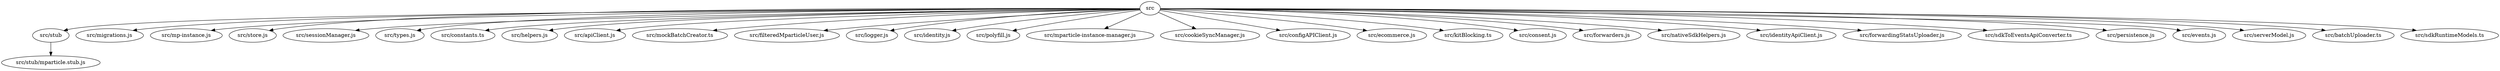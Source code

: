 strict digraph "" {
	src	[directory=True,
		display_name=src,
		file=False];
	"src/stub"	[directory=True,
		display_name="src/stub",
		file=False];
	src -> "src/stub";
	"src/migrations.js"	[directory=False,
		display_name="migrations.js",
		file=True,
		"metric_fan-in-dependency-graph"=1,
		"metric_fan-out-dependency-graph"=2,
		"metric_file_result_dependency_graph_louvain-modularity-in-file"=4,
		"metric_number-of-methods-in-file"=8,
		"metric_sloc-in-file"=240,
		metric_tag_cookie=0.42393777059578047,
		metric_tag_cookies=0.42393777059578047,
		metric_tag_key=0.24416565996378498,
		metric_tag_localstorageproducts=0.3367705721215073];
	src -> "src/migrations.js";
	"src/mp-instance.js"	[directory=False,
		display_name="mp-instance.js",
		file=True,
		"metric_fan-in-dependency-graph"=1,
		"metric_fan-out-dependency-graph"=21,
		"metric_file_result_dependency_graph_louvain-modularity-in-file"=3,
		"metric_number-of-methods-in-file"=6,
		"metric_sloc-in-file"=1046,
		metric_tag_attrs=0.2985135170791304,
		metric_tag_customflags=0.24604543567116807,
		metric_tag_object=0.28909115907194516,
		metric_tag_product=0.2684649578705145,
		metric_tag_queued=0.28456223975927847];
	src -> "src/mp-instance.js";
	"src/store.js"	[directory=False,
		display_name="store.js",
		file=True,
		"metric_fan-in-dependency-graph"=1,
		"metric_fan-out-dependency-graph"=1,
		"metric_file_result_dependency_graph_louvain-modularity-in-file"=2,
		"metric_number-of-methods-in-file"=2,
		"metric_sloc-in-file"=270,
		metric_tag_callback=0.2574748547419134,
		metric_tag_config=0.32712900474514817,
		metric_tag_createsdkconfig=0.21530497471709306,
		metric_tag_defaultstore=0.21530497471709306,
		metric_tag_must=0.2044556279657176,
		metric_tag_prop=0.47203723369350786,
		metric_tag_sdkconfig=0.3041481443194189];
	src -> "src/store.js";
	"src/sessionManager.js"	[directory=False,
		display_name="sessionManager.js",
		file=True,
		"metric_fan-in-dependency-graph"=1,
		"metric_fan-out-dependency-graph"=2,
		"metric_file_result_dependency_graph_louvain-modularity-in-file"=1,
		"metric_number-of-methods-in-file"=1,
		"metric_sloc-in-file"=160,
		metric_tag_date=0.3751512657172955,
		metric_tag_persistence=0.25024580272149466,
		metric_tag_sessiontimeoutinmilliseconds=0.6584308339826457,
		metric_tag_timesincelasteventsent=0.2821846431354196];
	src -> "src/sessionManager.js";
	"src/types.js"	[directory=False,
		display_name="types.js",
		file=True,
		"metric_fan-in-dependency-graph"=11,
		"metric_fan-out-dependency-graph"=0,
		"metric_file_result_dependency_graph_louvain-modularity-in-file"=1,
		"metric_number-of-methods-in-file"=0,
		"metric_sloc-in-file"=352,
		metric_tag_id=0.2991621898072251,
		metric_tag_switch=0.3616827140334582];
	src -> "src/types.js";
	"src/constants.ts"	[directory=False,
		display_name="constants.ts",
		file=True,
		"metric_fan-in-dependency-graph"=0,
		"metric_fan-out-dependency-graph"=1,
		"metric_file_result_dependency_graph_louvain-modularity-in-file"=7,
		"metric_number-of-methods-in-file"=0,
		"metric_sloc-in-file"=167,
		metric_tag_logging=0.20802209785239933,
		metric_tag_must=0.22861162643599606,
		metric_tag_request=0.2318745013577244];
	src -> "src/constants.ts";
	"src/helpers.js"	[directory=False,
		display_name="helpers.js",
		file=True,
		"metric_fan-in-dependency-graph"=1,
		"metric_fan-out-dependency-graph"=3,
		"metric_file_result_dependency_graph_louvain-modularity-in-file"=6,
		"metric_number-of-methods-in-file"=2,
		"metric_sloc-in-file"=631,
		metric_tag_copy=0.22990296122352213,
		metric_tag_hash=0.22990296122352213,
		metric_tag_target=0.3516151805216999,
		metric_tag_useridentitiesobject=0.23441012034779996,
		metric_tag_value=0.2442682416099225];
	src -> "src/helpers.js";
	"src/apiClient.js"	[directory=False,
		display_name="apiClient.js",
		file=True,
		"metric_fan-in-dependency-graph"=1,
		"metric_fan-out-dependency-graph"=3,
		"metric_file_result_dependency_graph_louvain-modularity-in-file"=5,
		"metric_number-of-methods-in-file"=1,
		"metric_sloc-in-file"=222,
		metric_tag_event=0.6080061535830186,
		metric_tag_forwardingstatsdata=0.36167066325108044,
		metric_tag_mpid=0.21054555966280372,
		metric_tag_url=0.22970954726791856,
		metric_tag_xhr=0.2234003219692039];
	src -> "src/apiClient.js";
	"src/mockBatchCreator.ts"	[directory=False,
		display_name="mockBatchCreator.ts",
		file=True,
		"metric_fan-in-dependency-graph"=0,
		"metric_fan-out-dependency-graph"=4,
		"metric_file_result_dependency_graph_louvain-modularity-in-file"=0,
		"metric_number-of-methods-in-file"=0,
		"metric_sloc-in-file"=45,
		metric_tag_baseevent=0.2185362550161852,
		metric_tag_batch=0.2185362550161852,
		metric_tag_convertevents=0.2520719056655677,
		metric_tag_sdkevent=0.4370725100323704,
		metric_tag_servermodel=0.23361590530476817,
		metric_tag_used=0.2775009065502041];
	src -> "src/mockBatchCreator.ts";
	"src/filteredMparticleUser.js"	[directory=False,
		display_name="filteredMparticleUser.js",
		file=True,
		"metric_fan-in-dependency-graph"=1,
		"metric_fan-out-dependency-graph"=1,
		"metric_file_result_dependency_graph_louvain-modularity-in-file"=1,
		"metric_number-of-methods-in-file"=1,
		"metric_sloc-in-file"=92,
		metric_tag_currentuseridentities=0.31642312080973484,
		metric_tag_kitblocker=0.35093108084534413,
		metric_tag_prop=0.3395184907755633,
		metric_tag_userattributes=0.4914205905302347,
		metric_tag_userattributescopy=0.37970774497168186,
		metric_tag_userattributeslists=0.31642312080973484];
	src -> "src/filteredMparticleUser.js";
	"src/logger.js"	[directory=False,
		display_name="logger.js",
		file=True,
		"metric_fan-in-dependency-graph"=1,
		"metric_fan-out-dependency-graph"=0,
		"metric_file_result_dependency_graph_louvain-modularity-in-file"=3,
		"metric_number-of-methods-in-file"=2,
		"metric_sloc-in-file"=54,
		metric_tag_console=0.2064648970701275,
		metric_tag_loglevel=0.4662506563303627,
		metric_tag_msg=0.82585958828051];
	src -> "src/logger.js";
	"src/identity.js"	[directory=False,
		display_name="identity.js",
		file=True,
		"metric_fan-in-dependency-graph"=1,
		"metric_fan-out-dependency-graph"=2,
		"metric_file_result_dependency_graph_louvain-modularity-in-file"=1,
		"metric_number-of-methods-in-file"=1,
		"metric_sloc-in-file"=1513,
		metric_tag_callback=0.312887594933095,
		metric_tag_key=0.2945460600766057,
		metric_tag_mpid=0.31868917975501604,
		metric_tag_userattributes=0.28325267230503354];
	src -> "src/identity.js";
	"src/polyfill.js"	[directory=False,
		display_name="polyfill.js",
		file=True,
		"metric_fan-in-dependency-graph"=3,
		"metric_fan-out-dependency-graph"=0,
		"metric_file_result_dependency_graph_louvain-modularity-in-file"=4,
		"metric_number-of-methods-in-file"=6,
		"metric_sloc-in-file"=196,
		metric_tag_input=0.4379714045432919,
		metric_tag_kvalue=0.21898570227164596,
		metric_tag_len=0.2554833193169203,
		metric_tag_output=0.5109666386338406,
		metric_tag_thisarg=0.21898570227164596,
		metric_tag_typeerror=0.21898570227164596,
		metric_tag_utftext=0.32847855340746895];
	src -> "src/polyfill.js";
	"src/mparticle-instance-manager.js"	[directory=False,
		display_name="mparticle-instance-manager.js",
		file=True,
		"metric_fan-in-dependency-graph"=0,
		"metric_fan-out-dependency-graph"=5,
		"metric_file_result_dependency_graph_louvain-modularity-in-file"=4,
		"metric_number-of-methods-in-file"=2,
		"metric_sloc-in-file"=451,
		metric_tag_attrs=0.30334620636853826,
		metric_tag_client=0.3480738797108249,
		metric_tag_customflags=0.2849330025141437,
		metric_tag_eventoptions=0.26176488506630374,
		metric_tag_instancename=0.40583782821360287];
	src -> "src/mparticle-instance-manager.js";
	"src/cookieSyncManager.js"	[directory=False,
		display_name="cookieSyncManager.js",
		file=True,
		"metric_fan-in-dependency-graph"=1,
		"metric_fan-out-dependency-graph"=1,
		"metric_file_result_dependency_graph_louvain-modularity-in-file"=2,
		"metric_number-of-methods-in-file"=1,
		"metric_sloc-in-file"=140,
		metric_tag_mpid=0.5278710677266296,
		metric_tag_mpidisnotincookies=0.255027836275308,
		metric_tag_persistence=0.412191333374286,
		metric_tag_requiresconsent=0.4290454722029434,
		metric_tag_urlwithredirect=0.23835859566830192];
	src -> "src/cookieSyncManager.js";
	"src/configAPIClient.js"	[directory=False,
		display_name="configAPIClient.js",
		file=True,
		"metric_fan-in-dependency-graph"=1,
		"metric_fan-out-dependency-graph"=0,
		"metric_file_result_dependency_graph_louvain-modularity-in-file"=3,
		"metric_number-of-methods-in-file"=1,
		"metric_sloc-in-file"=62,
		metric_tag_apikey=0.2997509742367369,
		metric_tag_completesdkinitialization=0.28316924991170955,
		metric_tag_config=0.45238357936091517,
		metric_tag_url=0.6594521433208212];
	src -> "src/configAPIClient.js";
	"src/ecommerce.js"	[directory=False,
		display_name="ecommerce.js",
		file=True,
		"metric_fan-in-dependency-graph"=1,
		"metric_fan-out-dependency-graph"=2,
		"metric_file_result_dependency_graph_louvain-modularity-in-file"=2,
		"metric_number-of-methods-in-file"=1,
		"metric_sloc-in-file"=510,
		metric_tag_appevents=0.26917853087067845,
		metric_tag_attributes=0.7325523564009628,
		metric_tag_product=0.2637188483043466];
	src -> "src/ecommerce.js";
	"src/kitBlocking.ts"	[directory=False,
		display_name="kitBlocking.ts",
		file=True,
		"metric_fan-in-dependency-graph"=0,
		"metric_fan-out-dependency-graph"=5,
		"metric_file_result_dependency_graph_louvain-modularity-in-file"=0,
		"metric_number-of-methods-in-file"=1,
		"metric_sloc-in-file"=411,
		metric_tag_clonedevent=0.3302937071275532,
		metric_tag_event=0.2830728148257743,
		metric_tag_matchedevent=0.32686401796921466,
		metric_tag_matchkey=0.21790934531280978,
		metric_tag_properties=0.31086466553181474];
	src -> "src/kitBlocking.ts";
	"src/consent.js"	[directory=False,
		display_name="consent.js",
		file=True,
		"metric_fan-in-dependency-graph"=1,
		"metric_fan-out-dependency-graph"=0,
		"metric_file_result_dependency_graph_louvain-modularity-in-file"=3,
		"metric_number-of-methods-in-file"=11,
		"metric_sloc-in-file"=299,
		metric_tag_ccpapurpose=0.3632572039349362,
		metric_tag_consent=0.3355648243255608,
		metric_tag_gdprconsentstate=0.23391636425672863,
		metric_tag_purpose=0.5790357115647392,
		metric_tag_state=0.22806719658453592];
	src -> "src/consent.js";
	"src/forwarders.js"	[directory=False,
		display_name="forwarders.js",
		file=True,
		"metric_fan-in-dependency-graph"=1,
		"metric_fan-out-dependency-graph"=2,
		"metric_file_result_dependency_graph_louvain-modularity-in-file"=1,
		"metric_number-of-methods-in-file"=1,
		"metric_sloc-in-file"=548,
		metric_tag_attrname=0.2193707085224391,
		metric_tag_forwarder=0.21873231135756405,
		metric_tag_result=0.5797312406352809];
	src -> "src/forwarders.js";
	"src/nativeSdkHelpers.js"	[directory=False,
		display_name="nativeSdkHelpers.js",
		file=True,
		"metric_fan-in-dependency-graph"=1,
		"metric_fan-out-dependency-graph"=1,
		"metric_file_result_dependency_graph_louvain-modularity-in-file"=2,
		"metric_number-of-methods-in-file"=1,
		"metric_sloc-in-file"=172,
		metric_tag_iosbridgename=0.3267085490742948,
		metric_tag_path=0.698701805969609,
		metric_tag_requiredwebviewbridgename=0.2912970061259083,
		metric_tag_value=0.31917026455691405];
	src -> "src/nativeSdkHelpers.js";
	"src/identityApiClient.js"	[directory=False,
		display_name="identityApiClient.js",
		file=True,
		"metric_fan-in-dependency-graph"=1,
		"metric_fan-out-dependency-graph"=1,
		"metric_file_result_dependency_graph_louvain-modularity-in-file"=2,
		"metric_number-of-methods-in-file"=1,
		"metric_sloc-in-file"=143,
		metric_tag_callback=0.4514798368441377,
		metric_tag_method=0.2970336119887017,
		metric_tag_previousmpid=0.21379566131457747,
		metric_tag_xhr=0.4158470567841823,
		metric_tag_xhrcallback=0.28506088175276995];
	src -> "src/identityApiClient.js";
	"src/forwardingStatsUploader.js"	[directory=False,
		display_name="forwardingStatsUploader.js",
		file=True,
		"metric_fan-in-dependency-graph"=1,
		"metric_fan-out-dependency-graph"=0,
		"metric_file_result_dependency_graph_louvain-modularity-in-file"=3,
		"metric_number-of-methods-in-file"=2,
		"metric_sloc-in-file"=50,
		metric_tag_date=0.5204047524745908,
		metric_tag_uploadstable=0.7329308971338487];
	src -> "src/forwardingStatsUploader.js";
	"src/sdkToEventsApiConverter.ts"	[directory=False,
		display_name="sdkToEventsApiConverter.ts",
		file=True,
		"metric_fan-in-dependency-graph"=3,
		"metric_fan-out-dependency-graph"=3,
		"metric_file_result_dependency_graph_louvain-modularity-in-file"=0,
		"metric_number-of-methods-in-file"=27,
		"metric_sloc-in-file"=690,
		metric_tag_commoneventdata=0.36836982463561124,
		metric_tag_sdkevent=0.7929500621527698];
	src -> "src/sdkToEventsApiConverter.ts";
	"src/persistence.js"	[directory=False,
		display_name="persistence.js",
		file=True,
		"metric_fan-in-dependency-graph"=1,
		"metric_fan-out-dependency-graph"=2,
		"metric_file_result_dependency_graph_louvain-modularity-in-file"=4,
		"metric_number-of-methods-in-file"=4,
		"metric_sloc-in-file"=1031,
		metric_tag_key=0.2738651028777688,
		metric_tag_mpid=0.47006696762602096,
		metric_tag_persistence=0.683531870500845];
	src -> "src/persistence.js";
	"src/events.js"	[directory=False,
		display_name="events.js",
		file=True,
		"metric_fan-in-dependency-graph"=1,
		"metric_fan-out-dependency-graph"=2,
		"metric_file_result_dependency_graph_louvain-modularity-in-file"=1,
		"metric_number-of-methods-in-file"=4,
		"metric_sloc-in-file"=384,
		metric_tag_attrs=0.3192055072548644,
		metric_tag_callback=0.2628059837254708,
		metric_tag_customflags=0.269846675259265,
		metric_tag_element=0.2028581150511463,
		metric_tag_event=0.4898781767938395,
		metric_tag_transactionattributes=0.20422605318232015];
	src -> "src/events.js";
	"src/serverModel.js"	[directory=False,
		display_name="serverModel.js",
		file=True,
		"metric_fan-in-dependency-graph"=1,
		"metric_fan-out-dependency-graph"=2,
		"metric_file_result_dependency_graph_louvain-modularity-in-file"=1,
		"metric_number-of-methods-in-file"=4,
		"metric_sloc-in-file"=325,
		metric_tag_dtouseridentities=0.2941328136894365,
		metric_tag_eventobject=0.24511067807453044,
		metric_tag_gdpr=0.2591017159040036,
		metric_tag_prop=0.26380650370141767,
		metric_tag_purpose=0.33313077759086174,
		metric_tag_typeof=0.26942250628790076];
	src -> "src/serverModel.js";
	"src/batchUploader.ts"	[directory=False,
		display_name="batchUploader.ts",
		file=True,
		"metric_fan-in-dependency-graph"=0,
		"metric_fan-out-dependency-graph"=4,
		"metric_file_result_dependency_graph_louvain-modularity-in-file"=0,
		"metric_number-of-methods-in-file"=0,
		"metric_sloc-in-file"=281,
		metric_tag_batch=0.2524000786016519,
		metric_tag_events=0.32410194623636707,
		metric_tag_fetchpayload=0.29237362958687046,
		metric_tag_sdkevent=0.2524000786016519,
		metric_tag_uploads=0.2606836068726601];
	src -> "src/batchUploader.ts";
	"src/sdkRuntimeModels.ts"	[directory=False,
		display_name="sdkRuntimeModels.ts",
		file=True,
		"metric_fan-in-dependency-graph"=4,
		"metric_fan-out-dependency-graph"=2,
		"metric_file_result_dependency_graph_louvain-modularity-in-file"=0,
		"metric_number-of-methods-in-file"=0,
		"metric_sloc-in-file"=278,
		metric_tag_interface=0.7689051747618139];
	src -> "src/sdkRuntimeModels.ts";
	"src/stub/mparticle.stub.js"	[directory=False,
		display_name="mparticle.stub.js",
		file=True,
		"metric_fan-in-dependency-graph"=0,
		"metric_fan-out-dependency-graph"=0,
		"metric_file_result_dependency_graph_louvain-modularity-in-file"=8,
		"metric_number-of-methods-in-file"=14,
		"metric_sloc-in-file"=169,
		metric_tag_voidfunction=0.9470809397938884];
	"src/stub" -> "src/stub/mparticle.stub.js";
}

